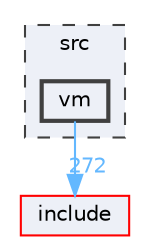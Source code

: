 digraph "src/vm"
{
 // LATEX_PDF_SIZE
  bgcolor="transparent";
  edge [fontname=Helvetica,fontsize=10,labelfontname=Helvetica,labelfontsize=10];
  node [fontname=Helvetica,fontsize=10,shape=box,height=0.2,width=0.4];
  compound=true
  subgraph clusterdir_68267d1309a1af8e8297ef4c3efbcdba {
    graph [ bgcolor="#edf0f7", pencolor="grey25", label="src", fontname=Helvetica,fontsize=10 style="filled,dashed", URL="dir_68267d1309a1af8e8297ef4c3efbcdba.html",tooltip=""]
  dir_f56a3a135a8a10a38ba6cf6e5eb74c45 [label="vm", fillcolor="#edf0f7", color="grey25", style="filled,bold", URL="dir_f56a3a135a8a10a38ba6cf6e5eb74c45.html",tooltip=""];
  }
  dir_d44c64559bbebec7f509842c48db8b23 [label="include", fillcolor="#edf0f7", color="red", style="filled", URL="dir_d44c64559bbebec7f509842c48db8b23.html",tooltip=""];
  dir_f56a3a135a8a10a38ba6cf6e5eb74c45->dir_d44c64559bbebec7f509842c48db8b23 [headlabel="272", labeldistance=1.5 headhref="dir_000063_000018.html" href="dir_000063_000018.html" color="steelblue1" fontcolor="steelblue1"];
}
